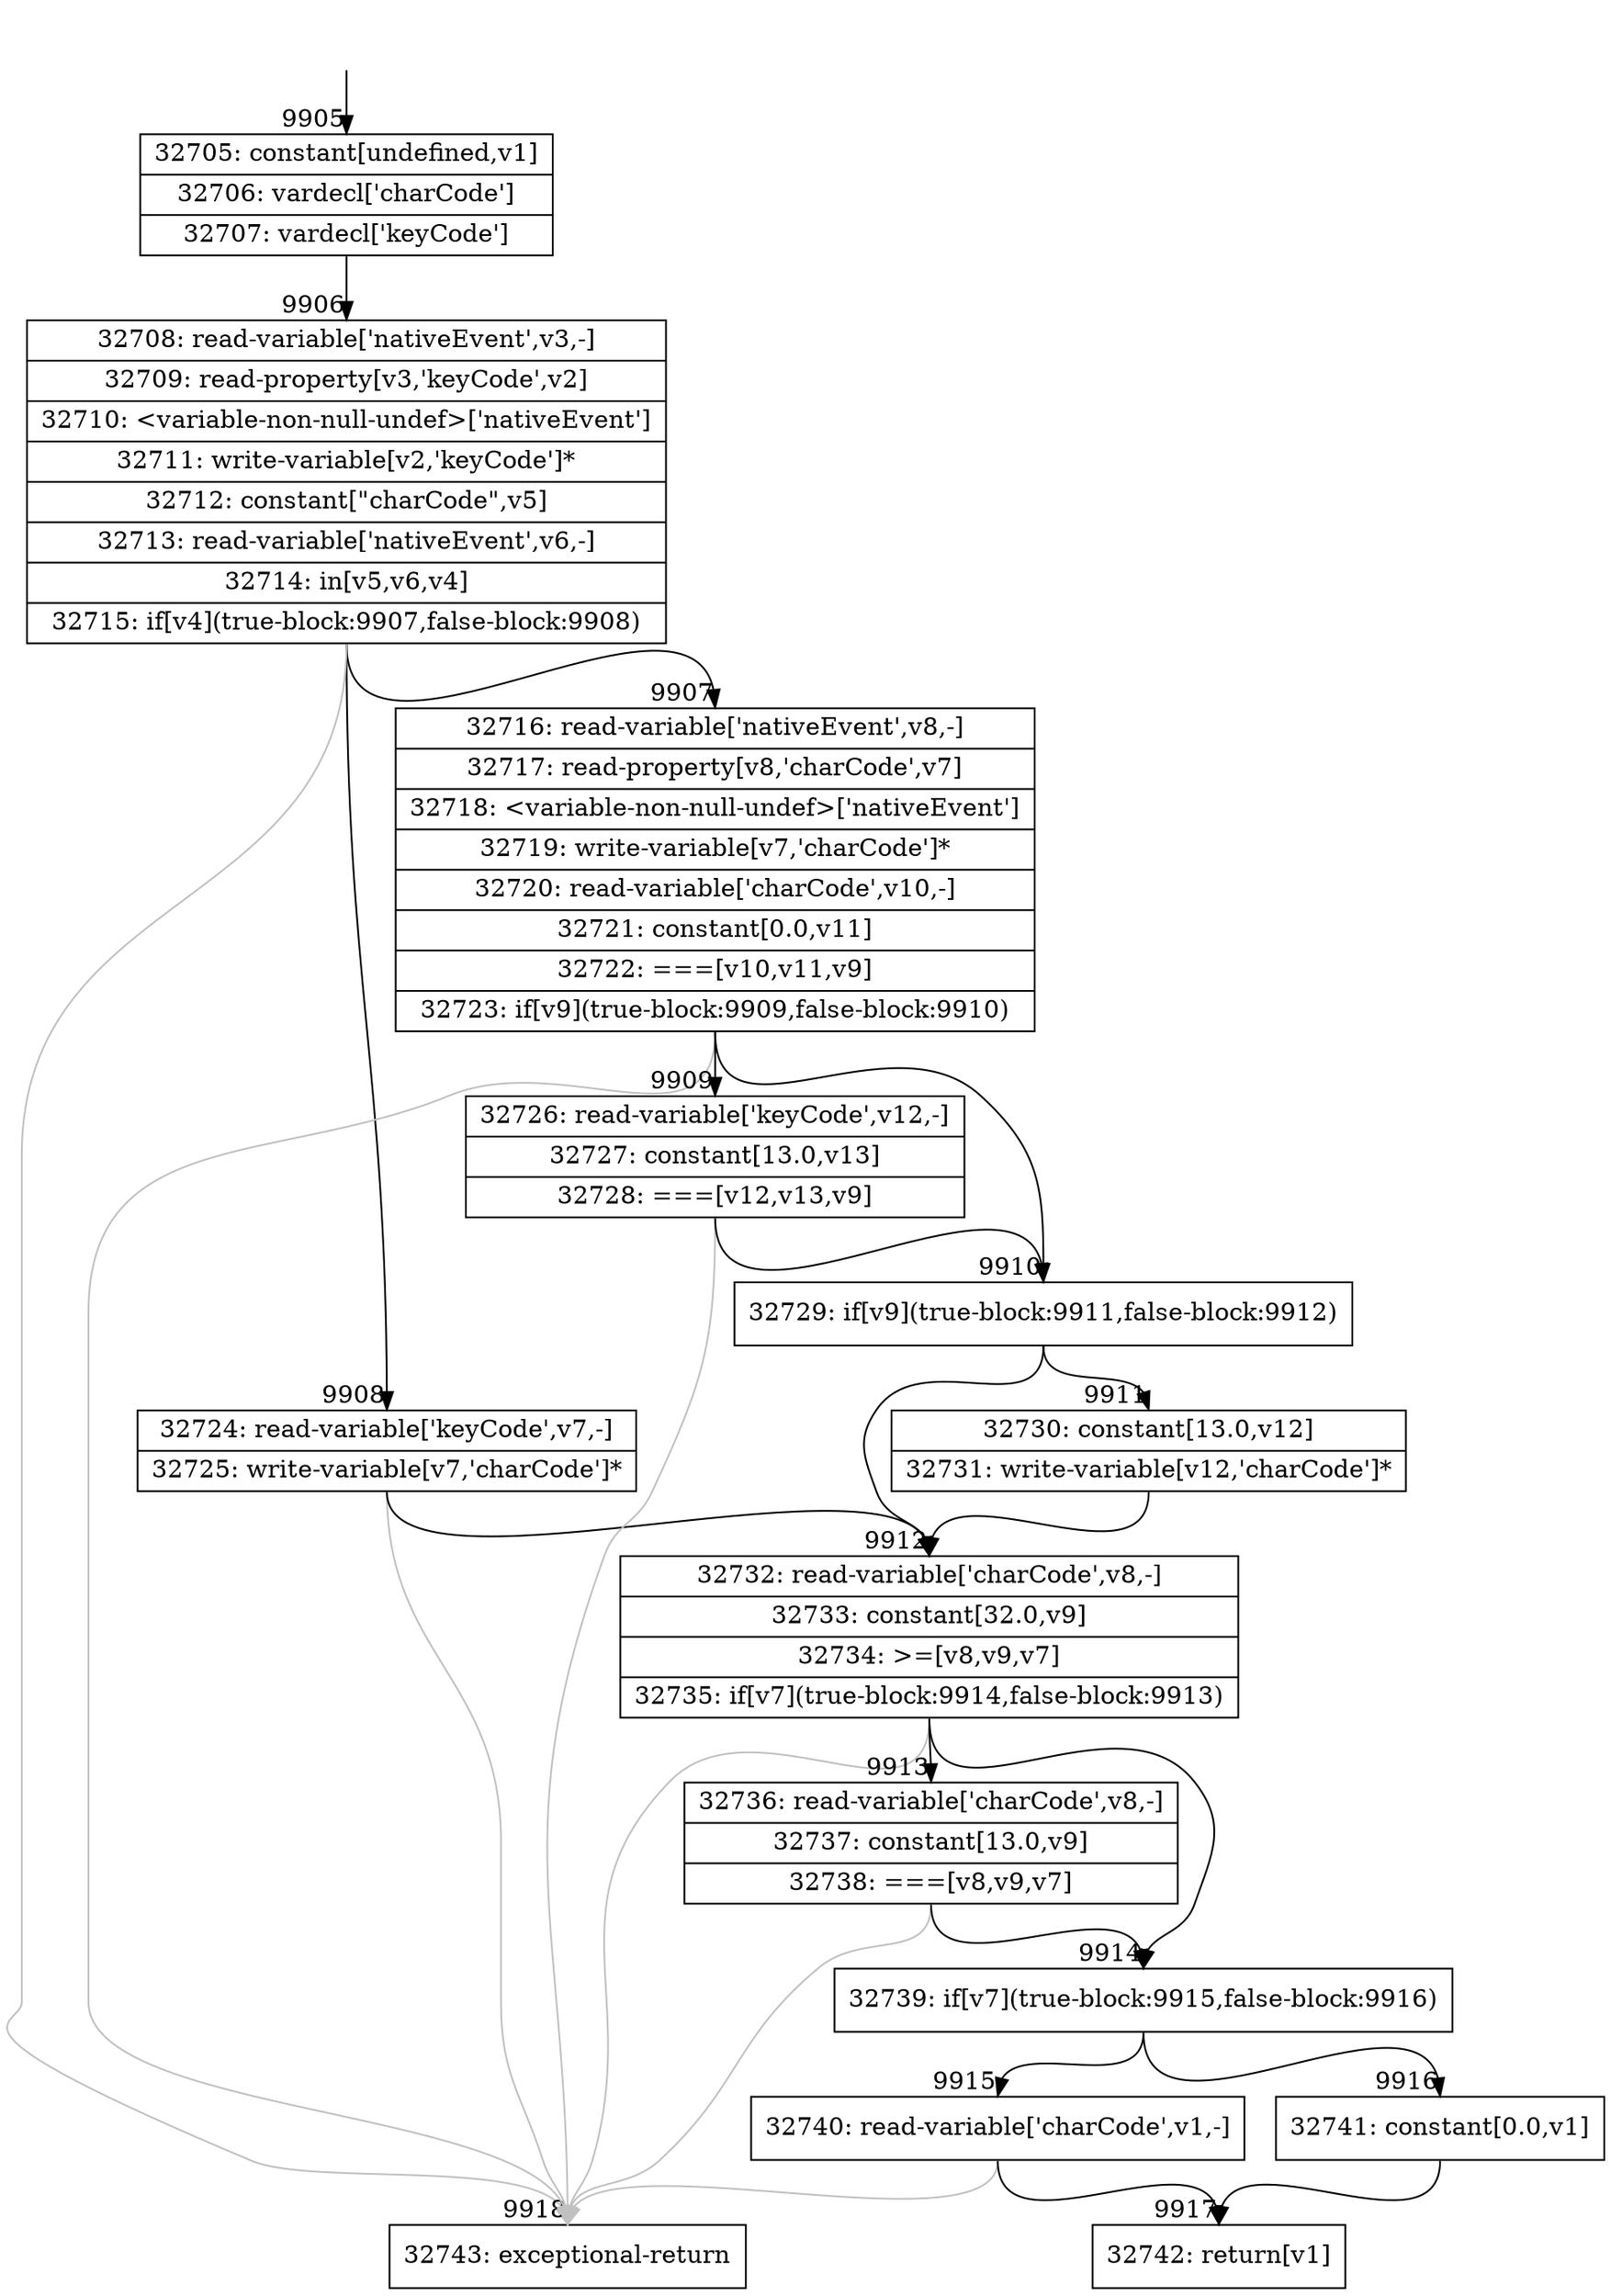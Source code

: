 digraph {
rankdir="TD"
BB_entry739[shape=none,label=""];
BB_entry739 -> BB9905 [tailport=s, headport=n, headlabel="    9905"]
BB9905 [shape=record label="{32705: constant[undefined,v1]|32706: vardecl['charCode']|32707: vardecl['keyCode']}" ] 
BB9905 -> BB9906 [tailport=s, headport=n, headlabel="      9906"]
BB9906 [shape=record label="{32708: read-variable['nativeEvent',v3,-]|32709: read-property[v3,'keyCode',v2]|32710: \<variable-non-null-undef\>['nativeEvent']|32711: write-variable[v2,'keyCode']*|32712: constant[\"charCode\",v5]|32713: read-variable['nativeEvent',v6,-]|32714: in[v5,v6,v4]|32715: if[v4](true-block:9907,false-block:9908)}" ] 
BB9906 -> BB9907 [tailport=s, headport=n, headlabel="      9907"]
BB9906 -> BB9908 [tailport=s, headport=n, headlabel="      9908"]
BB9906 -> BB9918 [tailport=s, headport=n, color=gray, headlabel="      9918"]
BB9907 [shape=record label="{32716: read-variable['nativeEvent',v8,-]|32717: read-property[v8,'charCode',v7]|32718: \<variable-non-null-undef\>['nativeEvent']|32719: write-variable[v7,'charCode']*|32720: read-variable['charCode',v10,-]|32721: constant[0.0,v11]|32722: ===[v10,v11,v9]|32723: if[v9](true-block:9909,false-block:9910)}" ] 
BB9907 -> BB9910 [tailport=s, headport=n, headlabel="      9910"]
BB9907 -> BB9909 [tailport=s, headport=n, headlabel="      9909"]
BB9907 -> BB9918 [tailport=s, headport=n, color=gray]
BB9908 [shape=record label="{32724: read-variable['keyCode',v7,-]|32725: write-variable[v7,'charCode']*}" ] 
BB9908 -> BB9912 [tailport=s, headport=n, headlabel="      9912"]
BB9908 -> BB9918 [tailport=s, headport=n, color=gray]
BB9909 [shape=record label="{32726: read-variable['keyCode',v12,-]|32727: constant[13.0,v13]|32728: ===[v12,v13,v9]}" ] 
BB9909 -> BB9910 [tailport=s, headport=n]
BB9909 -> BB9918 [tailport=s, headport=n, color=gray]
BB9910 [shape=record label="{32729: if[v9](true-block:9911,false-block:9912)}" ] 
BB9910 -> BB9911 [tailport=s, headport=n, headlabel="      9911"]
BB9910 -> BB9912 [tailport=s, headport=n]
BB9911 [shape=record label="{32730: constant[13.0,v12]|32731: write-variable[v12,'charCode']*}" ] 
BB9911 -> BB9912 [tailport=s, headport=n]
BB9912 [shape=record label="{32732: read-variable['charCode',v8,-]|32733: constant[32.0,v9]|32734: \>=[v8,v9,v7]|32735: if[v7](true-block:9914,false-block:9913)}" ] 
BB9912 -> BB9914 [tailport=s, headport=n, headlabel="      9914"]
BB9912 -> BB9913 [tailport=s, headport=n, headlabel="      9913"]
BB9912 -> BB9918 [tailport=s, headport=n, color=gray]
BB9913 [shape=record label="{32736: read-variable['charCode',v8,-]|32737: constant[13.0,v9]|32738: ===[v8,v9,v7]}" ] 
BB9913 -> BB9914 [tailport=s, headport=n]
BB9913 -> BB9918 [tailport=s, headport=n, color=gray]
BB9914 [shape=record label="{32739: if[v7](true-block:9915,false-block:9916)}" ] 
BB9914 -> BB9915 [tailport=s, headport=n, headlabel="      9915"]
BB9914 -> BB9916 [tailport=s, headport=n, headlabel="      9916"]
BB9915 [shape=record label="{32740: read-variable['charCode',v1,-]}" ] 
BB9915 -> BB9917 [tailport=s, headport=n, headlabel="      9917"]
BB9915 -> BB9918 [tailport=s, headport=n, color=gray]
BB9916 [shape=record label="{32741: constant[0.0,v1]}" ] 
BB9916 -> BB9917 [tailport=s, headport=n]
BB9917 [shape=record label="{32742: return[v1]}" ] 
BB9918 [shape=record label="{32743: exceptional-return}" ] 
//#$~ 17646
}
